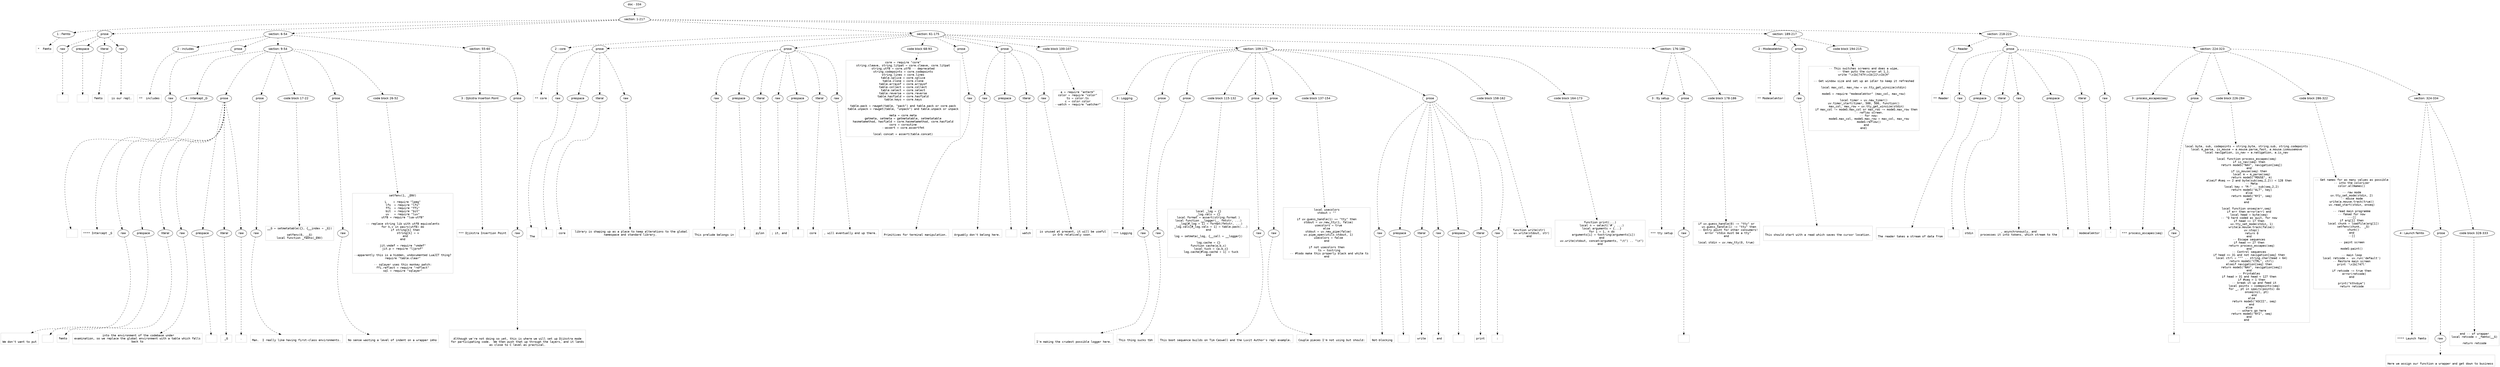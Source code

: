 digraph lpegNode {

node [fontname=Helvetica]
edge [style=dashed]

doc_0 [label="doc - 334"]


doc_0 -> { section_1}
{rank=same; section_1}

section_1 [label="section: 1-217"]


// END RANK doc_0

section_1 -> { header_2 prose_3 section_4 section_5 section_6 section_7}
{rank=same; header_2 prose_3 section_4 section_5 section_6 section_7}

header_2 [label="1 : Femto"]

prose_3 [label="prose"]

section_4 [label="section: 6-54"]

section_5 [label="section: 61-175"]

section_6 [label="section: 189-217"]

section_7 [label="section: 218-223"]


// END RANK section_1

header_2 -> leaf_8
leaf_8  [color=Gray,shape=rectangle,fontname=Inconsolata,label="*  Femto"]
// END RANK header_2

prose_3 -> { raw_9 prespace_10 literal_11 raw_12}
{rank=same; raw_9 prespace_10 literal_11 raw_12}

raw_9 [label="raw"]

prespace_10 [label="prespace"]

literal_11 [label="literal"]

raw_12 [label="raw"]


// END RANK prose_3

raw_9 -> leaf_13
leaf_13  [color=Gray,shape=rectangle,fontname=Inconsolata,label="
"]
// END RANK raw_9

prespace_10 -> leaf_14
leaf_14  [color=Gray,shape=rectangle,fontname=Inconsolata,label=""]
// END RANK prespace_10

literal_11 -> leaf_15
leaf_15  [color=Gray,shape=rectangle,fontname=Inconsolata,label="femto"]
// END RANK literal_11

raw_12 -> leaf_16
leaf_16  [color=Gray,shape=rectangle,fontname=Inconsolata,label=" is our repl.
"]
// END RANK raw_12

section_4 -> { header_17 prose_18 section_19 section_20}
{rank=same; header_17 prose_18 section_19 section_20}

header_17 [label="2 : includes"]

prose_18 [label="prose"]

section_19 [label="section: 9-54"]

section_20 [label="section: 55-60"]


// END RANK section_4

header_17 -> leaf_21
leaf_21  [color=Gray,shape=rectangle,fontname=Inconsolata,label="**  includes"]
// END RANK header_17

prose_18 -> { raw_22}
{rank=same; raw_22}

raw_22 [label="raw"]


// END RANK prose_18

raw_22 -> leaf_23
leaf_23  [color=Gray,shape=rectangle,fontname=Inconsolata,label="

"]
// END RANK raw_22

section_19 -> { header_24 prose_25 prose_26 codeblock_27 prose_28 codeblock_29}
{rank=same; header_24 prose_25 prose_26 codeblock_27 prose_28 codeblock_29}

header_24 [label="4 : Intercept _G"]

prose_25 [label="prose"]

prose_26 [label="prose"]

codeblock_27 [label="code block 17-22"]

prose_28 [label="prose"]

codeblock_29 [label="code block 26-52"]


// END RANK section_19

header_24 -> leaf_30
leaf_30  [color=Gray,shape=rectangle,fontname=Inconsolata,label="**** Intercept _G"]
// END RANK header_24

prose_25 -> { raw_31 prespace_32 literal_33 raw_34 prespace_35 literal_36 raw_37}
{rank=same; raw_31 prespace_32 literal_33 raw_34 prespace_35 literal_36 raw_37}

raw_31 [label="raw"]

prespace_32 [label="prespace"]

literal_33 [label="literal"]

raw_34 [label="raw"]

prespace_35 [label="prespace"]

literal_36 [label="literal"]

raw_37 [label="raw"]


// END RANK prose_25

raw_31 -> leaf_38
leaf_38  [color=Gray,shape=rectangle,fontname=Inconsolata,label="

We don't want to put"]
// END RANK raw_31

prespace_32 -> leaf_39
leaf_39  [color=Gray,shape=rectangle,fontname=Inconsolata,label=" "]
// END RANK prespace_32

literal_33 -> leaf_40
leaf_40  [color=Gray,shape=rectangle,fontname=Inconsolata,label="femto"]
// END RANK literal_33

raw_34 -> leaf_41
leaf_41  [color=Gray,shape=rectangle,fontname=Inconsolata,label=" into the environment of the codebase under
examination, so we replace the global environment with a table which falls
back to"]
// END RANK raw_34

prespace_35 -> leaf_42
leaf_42  [color=Gray,shape=rectangle,fontname=Inconsolata,label=" "]
// END RANK prespace_35

literal_36 -> leaf_43
leaf_43  [color=Gray,shape=rectangle,fontname=Inconsolata,label="_G"]
// END RANK literal_36

raw_37 -> leaf_44
leaf_44  [color=Gray,shape=rectangle,fontname=Inconsolata,label=".
"]
// END RANK raw_37

prose_26 -> { raw_45}
{rank=same; raw_45}

raw_45 [label="raw"]


// END RANK prose_26

raw_45 -> leaf_46
leaf_46  [color=Gray,shape=rectangle,fontname=Inconsolata,label="
Man.  I really like having first-class environments.
"]
// END RANK raw_45

codeblock_27 -> leaf_47
leaf_47  [color=Gray,shape=rectangle,fontname=Inconsolata,label="__G = setmetatable({}, {__index = _G})

setfenv(0, __G)
local function _femto(_ENV)"]
// END RANK codeblock_27

prose_28 -> { raw_48}
{rank=same; raw_48}

raw_48 [label="raw"]


// END RANK prose_28

raw_48 -> leaf_49
leaf_49  [color=Gray,shape=rectangle,fontname=Inconsolata,label="
No sense wasting a level of indent on a wrapper imho
"]
// END RANK raw_48

codeblock_29 -> leaf_50
leaf_50  [color=Gray,shape=rectangle,fontname=Inconsolata,label="setfenv(1, _ENV)

L    = require \"lpeg\"
lfs  = require \"lfs\"
ffi  = require \"ffi\"
bit  = require \"bit\"
uv   = require \"luv\"
utf8 = require \"lua-utf8\"

-- replace string lib with utf8 equivalents
for k,v in pairs(utf8) do
   if string[k] then
      string[k] = v
   end
end

jit.vmdef = require \"vmdef\"
jit.p = require \"ljprof\"

--apparently this is a hidden, undocumented LuaJIT thing?
require \"table.clear\"

-- sqlayer uses this monkey patch:
ffi.reflect = require \"reflect\"
sql = require \"sqlayer\""]
// END RANK codeblock_29

section_20 -> { header_51 prose_52}
{rank=same; header_51 prose_52}

header_51 [label="3 : Djikstra Insertion Point"]

prose_52 [label="prose"]


// END RANK section_20

header_51 -> leaf_53
leaf_53  [color=Gray,shape=rectangle,fontname=Inconsolata,label="*** Djikstra Insertion Point"]
// END RANK header_51

prose_52 -> { raw_54}
{rank=same; raw_54}

raw_54 [label="raw"]


// END RANK prose_52

raw_54 -> leaf_55
leaf_55  [color=Gray,shape=rectangle,fontname=Inconsolata,label="

Although we're not doing so yet, this is where we will set up Djikstra mode
for participating code.  We then push that up through the layers, and it lands
as close to C level as practical.
"]
// END RANK raw_54

section_5 -> { header_56 prose_57 prose_58 codeblock_59 prose_60 prose_61 codeblock_62 section_63 section_64}
{rank=same; header_56 prose_57 prose_58 codeblock_59 prose_60 prose_61 codeblock_62 section_63 section_64}

header_56 [label="2 : core"]

prose_57 [label="prose"]

prose_58 [label="prose"]

codeblock_59 [label="code block 68-93"]

prose_60 [label="prose"]

prose_61 [label="prose"]

codeblock_62 [label="code block 100-107"]

section_63 [label="section: 109-175"]

section_64 [label="section: 176-188"]


// END RANK section_5

header_56 -> leaf_65
leaf_65  [color=Gray,shape=rectangle,fontname=Inconsolata,label="** core"]
// END RANK header_56

prose_57 -> { raw_66 prespace_67 literal_68 raw_69}
{rank=same; raw_66 prespace_67 literal_68 raw_69}

raw_66 [label="raw"]

prespace_67 [label="prespace"]

literal_68 [label="literal"]

raw_69 [label="raw"]


// END RANK prose_57

raw_66 -> leaf_70
leaf_70  [color=Gray,shape=rectangle,fontname=Inconsolata,label="

The"]
// END RANK raw_66

prespace_67 -> leaf_71
leaf_71  [color=Gray,shape=rectangle,fontname=Inconsolata,label=" "]
// END RANK prespace_67

literal_68 -> leaf_72
leaf_72  [color=Gray,shape=rectangle,fontname=Inconsolata,label="core"]
// END RANK literal_68

raw_69 -> leaf_73
leaf_73  [color=Gray,shape=rectangle,fontname=Inconsolata,label=" library is shaping up as a place to keep alterations to the global
namespace and standard library.
"]
// END RANK raw_69

prose_58 -> { raw_74 prespace_75 literal_76 raw_77 prespace_78 literal_79 raw_80}
{rank=same; raw_74 prespace_75 literal_76 raw_77 prespace_78 literal_79 raw_80}

raw_74 [label="raw"]

prespace_75 [label="prespace"]

literal_76 [label="literal"]

raw_77 [label="raw"]

prespace_78 [label="prespace"]

literal_79 [label="literal"]

raw_80 [label="raw"]


// END RANK prose_58

raw_74 -> leaf_81
leaf_81  [color=Gray,shape=rectangle,fontname=Inconsolata,label="
This prelude belongs in"]
// END RANK raw_74

prespace_75 -> leaf_82
leaf_82  [color=Gray,shape=rectangle,fontname=Inconsolata,label=" "]
// END RANK prespace_75

literal_76 -> leaf_83
leaf_83  [color=Gray,shape=rectangle,fontname=Inconsolata,label="pylon"]
// END RANK literal_76

raw_77 -> leaf_84
leaf_84  [color=Gray,shape=rectangle,fontname=Inconsolata,label="; it, and"]
// END RANK raw_77

prespace_78 -> leaf_85
leaf_85  [color=Gray,shape=rectangle,fontname=Inconsolata,label=" "]
// END RANK prespace_78

literal_79 -> leaf_86
leaf_86  [color=Gray,shape=rectangle,fontname=Inconsolata,label="core"]
// END RANK literal_79

raw_80 -> leaf_87
leaf_87  [color=Gray,shape=rectangle,fontname=Inconsolata,label=", will eventually end up there.
"]
// END RANK raw_80

codeblock_59 -> leaf_88
leaf_88  [color=Gray,shape=rectangle,fontname=Inconsolata,label="core = require \"core\"
string.cleave, string.litpat = core.cleave, core.litpat
string.utf8 = core.utf8 -- deprecated
string.codepoints = core.codepoints
string.lines = core.lines
table.splice = core.splice
table.clone = core.clone
table.arrayof = core.arrayof
table.collect = core.collect
table.select = core.select
table.reverse = core.reverse
table.hasfield = core.hasfield
table.keys = core.keys

table.pack = rawget(table, \"pack\") and table.pack or core.pack
table.unpack = rawget(table, \"unpack\") and table.unpack or unpack

meta = core.meta
getmeta, setmeta = getmetatable, setmetatable
hasmetamethod, hasfield = core.hasmetamethod, core.hasfield
coro = coroutine
--assert = core.assertfmt

local concat = assert(table.concat)"]
// END RANK codeblock_59

prose_60 -> { raw_89}
{rank=same; raw_89}

raw_89 [label="raw"]


// END RANK prose_60

raw_89 -> leaf_90
leaf_90  [color=Gray,shape=rectangle,fontname=Inconsolata,label="
Primitives for terminal manipulation.
"]
// END RANK raw_89

prose_61 -> { raw_91 prespace_92 literal_93 raw_94}
{rank=same; raw_91 prespace_92 literal_93 raw_94}

raw_91 [label="raw"]

prespace_92 [label="prespace"]

literal_93 [label="literal"]

raw_94 [label="raw"]


// END RANK prose_61

raw_91 -> leaf_95
leaf_95  [color=Gray,shape=rectangle,fontname=Inconsolata,label="
Arguably don't belong here."]
// END RANK raw_91

prespace_92 -> leaf_96
leaf_96  [color=Gray,shape=rectangle,fontname=Inconsolata,label=" "]
// END RANK prespace_92

literal_93 -> leaf_97
leaf_97  [color=Gray,shape=rectangle,fontname=Inconsolata,label="watch"]
// END RANK literal_93

raw_94 -> leaf_98
leaf_98  [color=Gray,shape=rectangle,fontname=Inconsolata,label=" is unused at present, it will be useful
in Orb relatively soon.
"]
// END RANK raw_94

codeblock_62 -> leaf_99
leaf_99  [color=Gray,shape=rectangle,fontname=Inconsolata,label="a = require \"anterm\"
color = require \"color\"
ts = color.ts
c = color.color
--watch = require \"watcher\"
"]
// END RANK codeblock_62

section_63 -> { header_100 prose_101 prose_102 codeblock_103 prose_104 prose_105 codeblock_106 prose_107 codeblock_108 codeblock_109}
{rank=same; header_100 prose_101 prose_102 codeblock_103 prose_104 prose_105 codeblock_106 prose_107 codeblock_108 codeblock_109}

header_100 [label="3 : Logging"]

prose_101 [label="prose"]

prose_102 [label="prose"]

codeblock_103 [label="code block 115-132"]

prose_104 [label="prose"]

prose_105 [label="prose"]

codeblock_106 [label="code block 137-154"]

prose_107 [label="prose"]

codeblock_108 [label="code block 158-162"]

codeblock_109 [label="code block 164-173"]


// END RANK section_63

header_100 -> leaf_110
leaf_110  [color=Gray,shape=rectangle,fontname=Inconsolata,label="*** Logging"]
// END RANK header_100

prose_101 -> { raw_111}
{rank=same; raw_111}

raw_111 [label="raw"]


// END RANK prose_101

raw_111 -> leaf_112
leaf_112  [color=Gray,shape=rectangle,fontname=Inconsolata,label="

I'm making the crudest possible logger here.
"]
// END RANK raw_111

prose_102 -> { raw_113}
{rank=same; raw_113}

raw_113 [label="raw"]


// END RANK prose_102

raw_113 -> leaf_114
leaf_114  [color=Gray,shape=rectangle,fontname=Inconsolata,label="
This thing sucks tbh
"]
// END RANK raw_113

codeblock_103 -> leaf_115
leaf_115  [color=Gray,shape=rectangle,fontname=Inconsolata,label="local _log = {}
_log.vals = {}
local format = assert(string.format )
local function __logger(_, fmtstr, ...)
   _log[#_log + 1] = format(fmtstr, ...)
   _log.vals[#_log.vals + 1] = table.pack(...)
end

log = setmeta(_log, {__call = __logger})

log.cache = {}
function cache(a,b,c)
   local tuck = {a,b,c}
   log.cache[#log.cache + 1] = tuck
end
"]
// END RANK codeblock_103

prose_104 -> { raw_116}
{rank=same; raw_116}

raw_116 [label="raw"]


// END RANK prose_104

raw_116 -> leaf_117
leaf_117  [color=Gray,shape=rectangle,fontname=Inconsolata,label="
This boot sequence builds on Tim Caswell and the Luvit Author's repl example.
"]
// END RANK raw_116

prose_105 -> { raw_118}
{rank=same; raw_118}

raw_118 [label="raw"]


// END RANK prose_105

raw_118 -> leaf_119
leaf_119  [color=Gray,shape=rectangle,fontname=Inconsolata,label="
Couple pieces I'm not using but should:"]
// END RANK raw_118

codeblock_106 -> leaf_120
leaf_120  [color=Gray,shape=rectangle,fontname=Inconsolata,label="local usecolors
stdout = \"\"

if uv.guess_handle(1) == \"tty\" then
  stdout = uv.new_tty(1, false)
  usecolors = true
else
  stdout = uv.new_pipe(false)
  uv.pipe_open(utils.stdout, 1)
  usecolors = false
end

if not usecolors then
   ts = tostring
   -- #todo make this properly black and white ts
end"]
// END RANK codeblock_106

prose_107 -> { raw_121 prespace_122 literal_123 raw_124 prespace_125 literal_126 raw_127}
{rank=same; raw_121 prespace_122 literal_123 raw_124 prespace_125 literal_126 raw_127}

raw_121 [label="raw"]

prespace_122 [label="prespace"]

literal_123 [label="literal"]

raw_124 [label="raw"]

prespace_125 [label="prespace"]

literal_126 [label="literal"]

raw_127 [label="raw"]


// END RANK prose_107

raw_121 -> leaf_128
leaf_128  [color=Gray,shape=rectangle,fontname=Inconsolata,label="
Not-blocking"]
// END RANK raw_121

prespace_122 -> leaf_129
leaf_129  [color=Gray,shape=rectangle,fontname=Inconsolata,label=" "]
// END RANK prespace_122

literal_123 -> leaf_130
leaf_130  [color=Gray,shape=rectangle,fontname=Inconsolata,label="write"]
// END RANK literal_123

raw_124 -> leaf_131
leaf_131  [color=Gray,shape=rectangle,fontname=Inconsolata,label=" and"]
// END RANK raw_124

prespace_125 -> leaf_132
leaf_132  [color=Gray,shape=rectangle,fontname=Inconsolata,label=" "]
// END RANK prespace_125

literal_126 -> leaf_133
leaf_133  [color=Gray,shape=rectangle,fontname=Inconsolata,label="print"]
// END RANK literal_126

raw_127 -> leaf_134
leaf_134  [color=Gray,shape=rectangle,fontname=Inconsolata,label=":
"]
// END RANK raw_127

codeblock_108 -> leaf_135
leaf_135  [color=Gray,shape=rectangle,fontname=Inconsolata,label="function write(str)
   uv.write(stdout, str)
end"]
// END RANK codeblock_108

codeblock_109 -> leaf_136
leaf_136  [color=Gray,shape=rectangle,fontname=Inconsolata,label="function print(...)
  local n = select('#', ...)
  local arguments = {...}
  for i = 1, n do
    arguments[i] = tostring(arguments[i])
  end
  uv.write(stdout, concat(arguments, \"\\t\") .. \"\\n\")
end"]
// END RANK codeblock_109

section_64 -> { header_137 prose_138 codeblock_139}
{rank=same; header_137 prose_138 codeblock_139}

header_137 [label="3 : tty setup"]

prose_138 [label="prose"]

codeblock_139 [label="code block 178-186"]


// END RANK section_64

header_137 -> leaf_140
leaf_140  [color=Gray,shape=rectangle,fontname=Inconsolata,label="*** tty setup"]
// END RANK header_137

prose_138 -> { raw_141}
{rank=same; raw_141}

raw_141 [label="raw"]


// END RANK prose_138

raw_141 -> leaf_142
leaf_142  [color=Gray,shape=rectangle,fontname=Inconsolata,label="
"]
// END RANK raw_141

codeblock_139 -> leaf_143
leaf_143  [color=Gray,shape=rectangle,fontname=Inconsolata,label="if uv.guess_handle(0) ~= \"tty\" or
   uv.guess_handle(1) ~= \"tty\" then
  -- Entry point for other consumers!
  error \"stdio must be a tty\"
end

local stdin = uv.new_tty(0, true)"]
// END RANK codeblock_139

section_6 -> { header_144 prose_145 codeblock_146}
{rank=same; header_144 prose_145 codeblock_146}

header_144 [label="2 : Modeselektor"]

prose_145 [label="prose"]

codeblock_146 [label="code block 194-215"]


// END RANK section_6

header_144 -> leaf_147
leaf_147  [color=Gray,shape=rectangle,fontname=Inconsolata,label="** Modeselektor"]
// END RANK header_144

prose_145 -> { raw_148}
{rank=same; raw_148}

raw_148 [label="raw"]


// END RANK prose_145

raw_148 -> leaf_149
leaf_149  [color=Gray,shape=rectangle,fontname=Inconsolata,label="

This should start with a read which saves the cursor location.

"]
// END RANK raw_148

codeblock_146 -> leaf_150
leaf_150  [color=Gray,shape=rectangle,fontname=Inconsolata,label="-- This switches screens and does a wipe,
-- then puts the cursor at 1,1.
write \"\\x1b[?47h\\x1b[2J\\x1b[H\"

-- Get window size and set up an idler to keep it refreshed

local max_col, max_row = uv.tty_get_winsize(stdin)

modeS = require \"modeselektor\" (max_col, max_row)

local timer = uv.new_timer()
uv.timer_start(timer, 500, 500, function()
   max_col, max_row = uv.tty_get_winsize(stdin)
   if max_col ~= modeS.max_col or max_row ~= modeS.max_row then
      -- reflow screen.
      -- for now:
      modeS.max_col, modeS.max_row = max_col, max_row
      modeS:reflow()
   end
end)"]
// END RANK codeblock_146

section_7 -> { header_151 prose_152 section_153}
{rank=same; header_151 prose_152 section_153}

header_151 [label="2 : Reader"]

prose_152 [label="prose"]

section_153 [label="section: 224-323"]


// END RANK section_7

header_151 -> leaf_154
leaf_154  [color=Gray,shape=rectangle,fontname=Inconsolata,label="** Reader"]
// END RANK header_151

prose_152 -> { raw_155 prespace_156 literal_157 raw_158 prespace_159 literal_160 raw_161}
{rank=same; raw_155 prespace_156 literal_157 raw_158 prespace_159 literal_160 raw_161}

raw_155 [label="raw"]

prespace_156 [label="prespace"]

literal_157 [label="literal"]

raw_158 [label="raw"]

prespace_159 [label="prespace"]

literal_160 [label="literal"]

raw_161 [label="raw"]


// END RANK prose_152

raw_155 -> leaf_162
leaf_162  [color=Gray,shape=rectangle,fontname=Inconsolata,label="

The reader takes a stream of data from"]
// END RANK raw_155

prespace_156 -> leaf_163
leaf_163  [color=Gray,shape=rectangle,fontname=Inconsolata,label=" "]
// END RANK prespace_156

literal_157 -> leaf_164
leaf_164  [color=Gray,shape=rectangle,fontname=Inconsolata,label="stdin"]
// END RANK literal_157

raw_158 -> leaf_165
leaf_165  [color=Gray,shape=rectangle,fontname=Inconsolata,label=", asynchronously, and
processes it into tokens, which stream to the"]
// END RANK raw_158

prespace_159 -> leaf_166
leaf_166  [color=Gray,shape=rectangle,fontname=Inconsolata,label=" "]
// END RANK prespace_159

literal_160 -> leaf_167
leaf_167  [color=Gray,shape=rectangle,fontname=Inconsolata,label="modeselektor"]
// END RANK literal_160

raw_161 -> leaf_168
leaf_168  [color=Gray,shape=rectangle,fontname=Inconsolata,label=".

"]
// END RANK raw_161

section_153 -> { header_169 prose_170 codeblock_171 codeblock_172 section_173}
{rank=same; header_169 prose_170 codeblock_171 codeblock_172 section_173}

header_169 [label="3 : process_escapes(seq)"]

prose_170 [label="prose"]

codeblock_171 [label="code block 226-284"]

codeblock_172 [label="code block 286-322"]

section_173 [label="section: 324-334"]


// END RANK section_153

header_169 -> leaf_174
leaf_174  [color=Gray,shape=rectangle,fontname=Inconsolata,label="*** process_escapes(seq)"]
// END RANK header_169

prose_170 -> { raw_175}
{rank=same; raw_175}

raw_175 [label="raw"]


// END RANK prose_170

raw_175 -> leaf_176
leaf_176  [color=Gray,shape=rectangle,fontname=Inconsolata,label="
"]
// END RANK raw_175

codeblock_171 -> leaf_177
leaf_177  [color=Gray,shape=rectangle,fontname=Inconsolata,label="local byte, sub, codepoints = string.byte, string.sub, string.codepoints
local m_parse, is_mouse = a.mouse.parse_fast, a.mouse.ismousemove
local navigation, is_nav = a.navigation, a.is_nav

local function process_escapes(seq)
   if is_nav(seq) then
      return modeS(\"NAV\", navigation[seq])
   end
   if is_mouse(seq) then
      local m = m_parse(seq)
      return modeS(\"MOUSE\", m)
   elseif #seq == 2 and byte(sub(seq,2,2)) < 128 then
      -- Meta
      local key = \"M-\" .. sub(seq,2,2)
      return modeS(\"ALT\", key)
   else
      return modeS(\"NYI\", seq)
   end
end

local function onseq(err,seq)
   if err then error(err) end
   local head = byte(seq)
   -- ^Q hard coded as quit, for now
   if head == 17 then
      uv.tty_set_mode(stdin, 1)
      write(a.mouse.track(false))
      uv.stop()
      return 0
   end
   -- Escape sequences
   if head == 27 then
      return process_escapes(seq)
   end
   -- Control sequences
   if head <= 31 and not navigation[seq] then
      local ctrl = \"^\" .. string.char(head + 64)
      return modeS(\"CTRL\", ctrl)
   elseif navigation[seq] then
      return modeS(\"NAV\", navigation[seq])
   end
   -- Printables
   if head > 31 and head < 127 then
      if #seq > 1 then
         -- break it up and feed it
         local points = codepoints(seq)
         for _, pt in ipairs(points) do
            onseq(nil, pt)
         end
      else
         return modeS(\"ASCII\", seq)
      end
   else
      -- wchars go here
      return modeS(\"NYI\", seq)
   end
end"]
// END RANK codeblock_171

codeblock_172 -> leaf_178
leaf_178  [color=Gray,shape=rectangle,fontname=Inconsolata,label="-- Get names for as many values as possible
-- into the colorizer
color.allNames()

-- raw mode
uv.tty_set_mode(stdin, 2)
-- mouse mode
write(a.mouse.track(true))
uv.read_start(stdin, onseq)

-- read main programme
-- faked for now
---[[
if arg[1] then
  local chunk = loadfile(arg[1])
  setfenv(chunk,  _G)
  chunk()
end
--]]

-- paint screen

modeS:paint()

-- main loop
local retcode =  uv.run('default')
-- Restore main screen
print '\\x1b[?47l'

if retcode ~= true then
   error(retcode)
end

print(\"kthxbye\")
return retcode"]
// END RANK codeblock_172

section_173 -> { header_179 prose_180 codeblock_181}
{rank=same; header_179 prose_180 codeblock_181}

header_179 [label="4 : Launch femto"]

prose_180 [label="prose"]

codeblock_181 [label="code block 328-333"]


// END RANK section_173

header_179 -> leaf_182
leaf_182  [color=Gray,shape=rectangle,fontname=Inconsolata,label="**** Launch femto"]
// END RANK header_179

prose_180 -> { raw_183}
{rank=same; raw_183}

raw_183 [label="raw"]


// END RANK prose_180

raw_183 -> leaf_184
leaf_184  [color=Gray,shape=rectangle,fontname=Inconsolata,label="

Here we assign our function a wrapper and get down to business
"]
// END RANK raw_183

codeblock_181 -> leaf_185
leaf_185  [color=Gray,shape=rectangle,fontname=Inconsolata,label="end -- of wrapper
local retcode = _femto(__G)

return retcode"]
// END RANK codeblock_181


}
